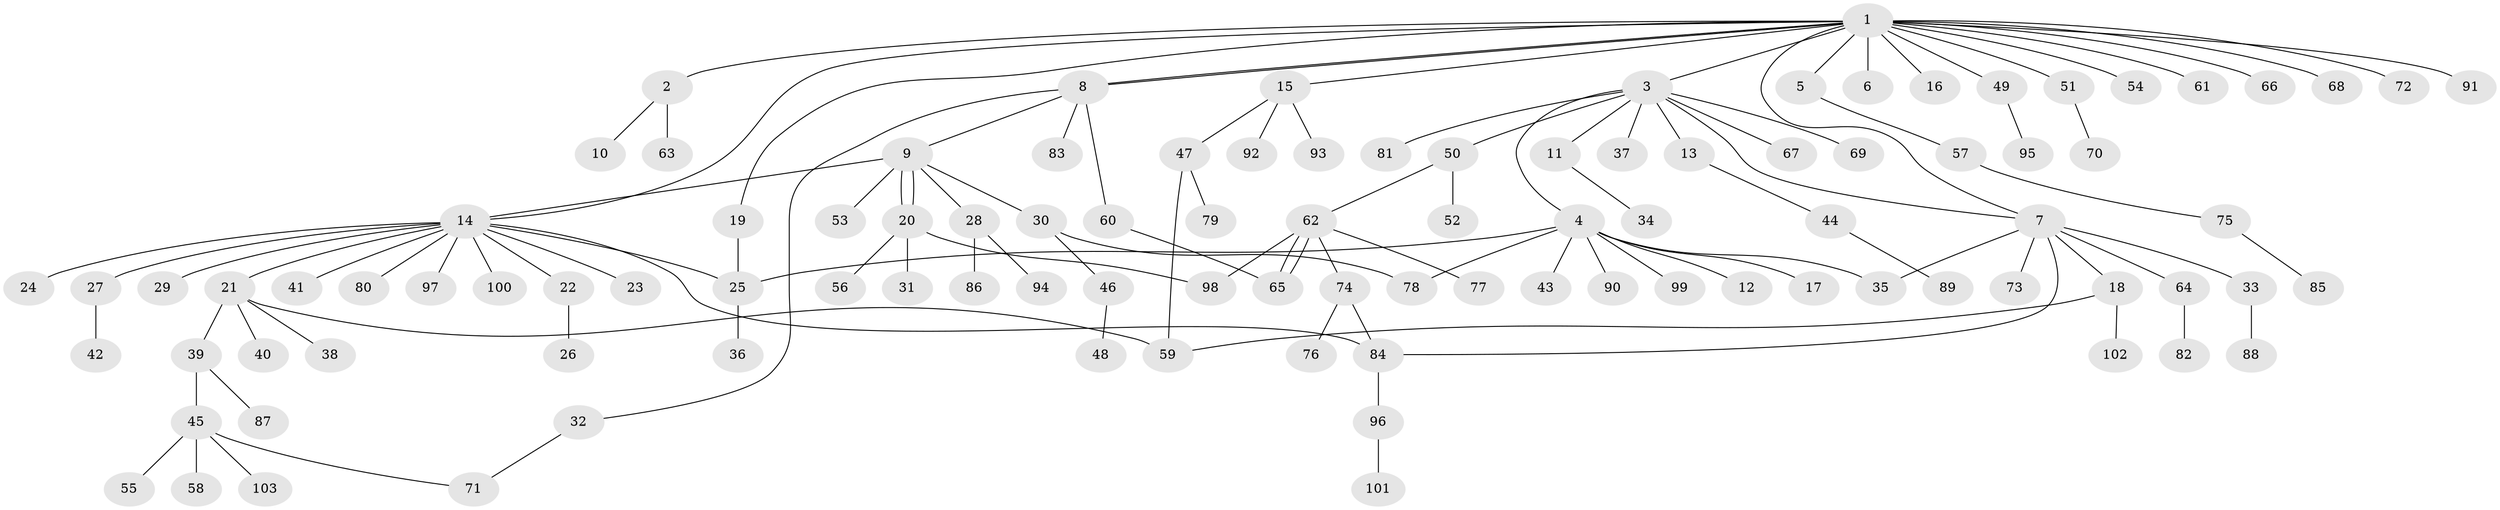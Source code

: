 // Generated by graph-tools (version 1.1) at 2025/11/02/27/25 16:11:11]
// undirected, 103 vertices, 118 edges
graph export_dot {
graph [start="1"]
  node [color=gray90,style=filled];
  1;
  2;
  3;
  4;
  5;
  6;
  7;
  8;
  9;
  10;
  11;
  12;
  13;
  14;
  15;
  16;
  17;
  18;
  19;
  20;
  21;
  22;
  23;
  24;
  25;
  26;
  27;
  28;
  29;
  30;
  31;
  32;
  33;
  34;
  35;
  36;
  37;
  38;
  39;
  40;
  41;
  42;
  43;
  44;
  45;
  46;
  47;
  48;
  49;
  50;
  51;
  52;
  53;
  54;
  55;
  56;
  57;
  58;
  59;
  60;
  61;
  62;
  63;
  64;
  65;
  66;
  67;
  68;
  69;
  70;
  71;
  72;
  73;
  74;
  75;
  76;
  77;
  78;
  79;
  80;
  81;
  82;
  83;
  84;
  85;
  86;
  87;
  88;
  89;
  90;
  91;
  92;
  93;
  94;
  95;
  96;
  97;
  98;
  99;
  100;
  101;
  102;
  103;
  1 -- 2;
  1 -- 3;
  1 -- 5;
  1 -- 6;
  1 -- 7;
  1 -- 8;
  1 -- 8;
  1 -- 14;
  1 -- 15;
  1 -- 16;
  1 -- 19;
  1 -- 49;
  1 -- 51;
  1 -- 54;
  1 -- 61;
  1 -- 66;
  1 -- 68;
  1 -- 72;
  1 -- 91;
  2 -- 10;
  2 -- 63;
  3 -- 4;
  3 -- 7;
  3 -- 11;
  3 -- 13;
  3 -- 37;
  3 -- 50;
  3 -- 67;
  3 -- 69;
  3 -- 81;
  4 -- 12;
  4 -- 17;
  4 -- 25;
  4 -- 35;
  4 -- 43;
  4 -- 78;
  4 -- 90;
  4 -- 99;
  5 -- 57;
  7 -- 18;
  7 -- 33;
  7 -- 35;
  7 -- 64;
  7 -- 73;
  7 -- 84;
  8 -- 9;
  8 -- 32;
  8 -- 60;
  8 -- 83;
  9 -- 14;
  9 -- 20;
  9 -- 20;
  9 -- 28;
  9 -- 30;
  9 -- 53;
  11 -- 34;
  13 -- 44;
  14 -- 21;
  14 -- 22;
  14 -- 23;
  14 -- 24;
  14 -- 25;
  14 -- 27;
  14 -- 29;
  14 -- 41;
  14 -- 80;
  14 -- 84;
  14 -- 97;
  14 -- 100;
  15 -- 47;
  15 -- 92;
  15 -- 93;
  18 -- 59;
  18 -- 102;
  19 -- 25;
  20 -- 31;
  20 -- 56;
  20 -- 98;
  21 -- 38;
  21 -- 39;
  21 -- 40;
  21 -- 59;
  22 -- 26;
  25 -- 36;
  27 -- 42;
  28 -- 86;
  28 -- 94;
  30 -- 46;
  30 -- 78;
  32 -- 71;
  33 -- 88;
  39 -- 45;
  39 -- 87;
  44 -- 89;
  45 -- 55;
  45 -- 58;
  45 -- 71;
  45 -- 103;
  46 -- 48;
  47 -- 59;
  47 -- 79;
  49 -- 95;
  50 -- 52;
  50 -- 62;
  51 -- 70;
  57 -- 75;
  60 -- 65;
  62 -- 65;
  62 -- 65;
  62 -- 74;
  62 -- 77;
  62 -- 98;
  64 -- 82;
  74 -- 76;
  74 -- 84;
  75 -- 85;
  84 -- 96;
  96 -- 101;
}
